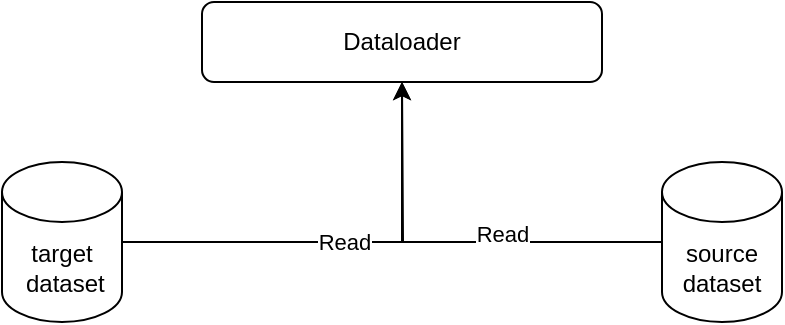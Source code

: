 <mxfile version="15.7.0" type="github">
  <diagram id="Ilkufe6Rmf5kjddifF7e" name="第 1 页">
    <mxGraphModel dx="526" dy="306" grid="1" gridSize="10" guides="1" tooltips="1" connect="1" arrows="1" fold="1" page="1" pageScale="1" pageWidth="827" pageHeight="1169" math="0" shadow="0">
      <root>
        <mxCell id="0" />
        <mxCell id="1" parent="0" />
        <mxCell id="216s8q1B3TgE1nPJAL9a-1" value="Dataloader" style="rounded=1;whiteSpace=wrap;html=1;" vertex="1" parent="1">
          <mxGeometry x="130" y="150" width="200" height="40" as="geometry" />
        </mxCell>
        <mxCell id="216s8q1B3TgE1nPJAL9a-2" value="source dataset" style="shape=cylinder3;whiteSpace=wrap;html=1;boundedLbl=1;backgroundOutline=1;size=15;" vertex="1" parent="1">
          <mxGeometry x="360" y="230" width="60" height="80" as="geometry" />
        </mxCell>
        <mxCell id="216s8q1B3TgE1nPJAL9a-3" value="" style="endArrow=classic;html=1;rounded=0;exitX=0;exitY=0.5;exitDx=0;exitDy=0;exitPerimeter=0;entryX=0.5;entryY=1;entryDx=0;entryDy=0;edgeStyle=orthogonalEdgeStyle;" edge="1" parent="1" source="216s8q1B3TgE1nPJAL9a-2" target="216s8q1B3TgE1nPJAL9a-1">
          <mxGeometry width="50" height="50" relative="1" as="geometry">
            <mxPoint x="250" y="190" as="sourcePoint" />
            <mxPoint x="300" y="140" as="targetPoint" />
            <Array as="points">
              <mxPoint x="230" y="270" />
            </Array>
          </mxGeometry>
        </mxCell>
        <mxCell id="216s8q1B3TgE1nPJAL9a-4" value="Read" style="edgeLabel;html=1;align=center;verticalAlign=middle;resizable=0;points=[];" vertex="1" connectable="0" parent="216s8q1B3TgE1nPJAL9a-3">
          <mxGeometry x="-0.236" y="-4" relative="1" as="geometry">
            <mxPoint as="offset" />
          </mxGeometry>
        </mxCell>
        <mxCell id="216s8q1B3TgE1nPJAL9a-6" value="&#xa;&#xa;&lt;span style=&quot;color: rgb(0, 0, 0); font-family: helvetica; font-size: 11px; font-style: normal; font-weight: 400; letter-spacing: normal; text-align: center; text-indent: 0px; text-transform: none; word-spacing: 0px; background-color: rgb(255, 255, 255); display: inline; float: none;&quot;&gt;Read&lt;/span&gt;&#xa;&#xa;" style="edgeStyle=orthogonalEdgeStyle;rounded=0;orthogonalLoop=1;jettySize=auto;html=1;exitX=1;exitY=0.5;exitDx=0;exitDy=0;exitPerimeter=0;" edge="1" parent="1" source="216s8q1B3TgE1nPJAL9a-5">
          <mxGeometry relative="1" as="geometry">
            <mxPoint x="230" y="190" as="targetPoint" />
          </mxGeometry>
        </mxCell>
        <mxCell id="216s8q1B3TgE1nPJAL9a-5" value="target&lt;br&gt;&amp;nbsp;dataset" style="shape=cylinder3;whiteSpace=wrap;html=1;boundedLbl=1;backgroundOutline=1;size=15;" vertex="1" parent="1">
          <mxGeometry x="30" y="230" width="60" height="80" as="geometry" />
        </mxCell>
      </root>
    </mxGraphModel>
  </diagram>
</mxfile>
